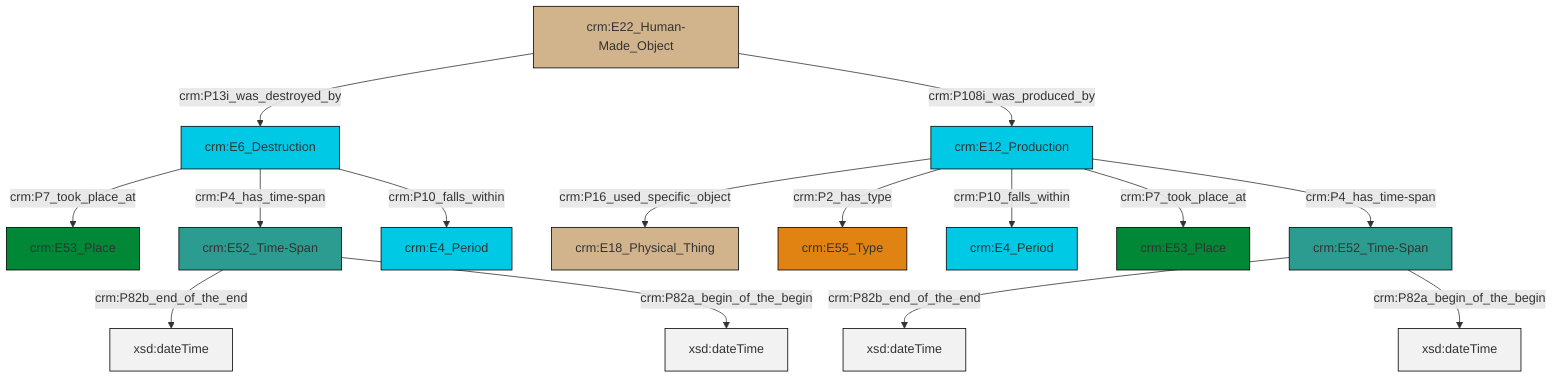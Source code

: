 graph TD
classDef Literal fill:#f2f2f2,stroke:#000000;
classDef CRM_Entity fill:#FFFFFF,stroke:#000000;
classDef Temporal_Entity fill:#00C9E6, stroke:#000000;
classDef Type fill:#E18312, stroke:#000000;
classDef Time-Span fill:#2C9C91, stroke:#000000;
classDef Appellation fill:#FFEB7F, stroke:#000000;
classDef Place fill:#008836, stroke:#000000;
classDef Persistent_Item fill:#B266B2, stroke:#000000;
classDef Conceptual_Object fill:#FFD700, stroke:#000000;
classDef Physical_Thing fill:#D2B48C, stroke:#000000;
classDef Actor fill:#f58aad, stroke:#000000;
classDef PC_Classes fill:#4ce600, stroke:#000000;
classDef Multi fill:#cccccc,stroke:#000000;

0["crm:E12_Production"]:::Temporal_Entity -->|crm:P16_used_specific_object| 1["crm:E18_Physical_Thing"]:::Physical_Thing
2["crm:E6_Destruction"]:::Temporal_Entity -->|crm:P7_took_place_at| 3["crm:E53_Place"]:::Place
0["crm:E12_Production"]:::Temporal_Entity -->|crm:P2_has_type| 12["crm:E55_Type"]:::Type
0["crm:E12_Production"]:::Temporal_Entity -->|crm:P10_falls_within| 4["crm:E4_Period"]:::Temporal_Entity
6["crm:E52_Time-Span"]:::Time-Span -->|crm:P82b_end_of_the_end| 14[xsd:dateTime]:::Literal
15["crm:E22_Human-Made_Object"]:::Physical_Thing -->|crm:P13i_was_destroyed_by| 2["crm:E6_Destruction"]:::Temporal_Entity
6["crm:E52_Time-Span"]:::Time-Span -->|crm:P82a_begin_of_the_begin| 16[xsd:dateTime]:::Literal
0["crm:E12_Production"]:::Temporal_Entity -->|crm:P7_took_place_at| 10["crm:E53_Place"]:::Place
0["crm:E12_Production"]:::Temporal_Entity -->|crm:P4_has_time-span| 19["crm:E52_Time-Span"]:::Time-Span
19["crm:E52_Time-Span"]:::Time-Span -->|crm:P82b_end_of_the_end| 20[xsd:dateTime]:::Literal
19["crm:E52_Time-Span"]:::Time-Span -->|crm:P82a_begin_of_the_begin| 21[xsd:dateTime]:::Literal
2["crm:E6_Destruction"]:::Temporal_Entity -->|crm:P4_has_time-span| 6["crm:E52_Time-Span"]:::Time-Span
15["crm:E22_Human-Made_Object"]:::Physical_Thing -->|crm:P108i_was_produced_by| 0["crm:E12_Production"]:::Temporal_Entity
2["crm:E6_Destruction"]:::Temporal_Entity -->|crm:P10_falls_within| 8["crm:E4_Period"]:::Temporal_Entity